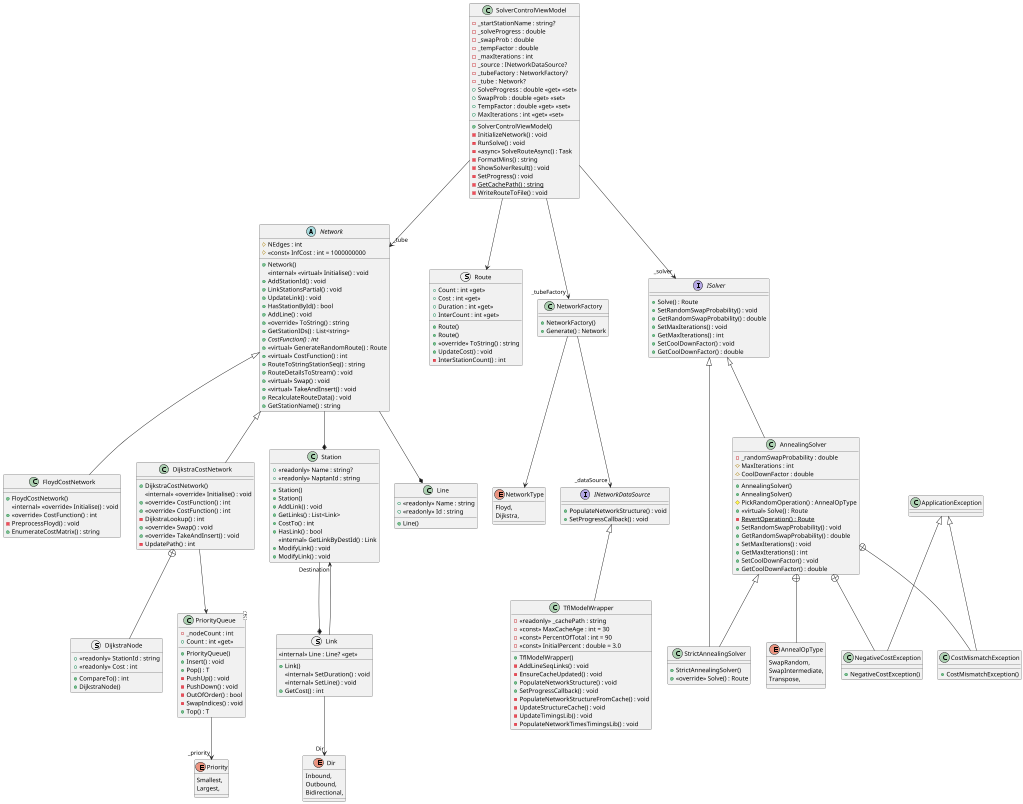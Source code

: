 @startuml

scale max 1024 width
enum Priority {
    Smallest,
    Largest,
}
class "PriorityQueue"<T> {
    - _nodeCount : int
    + Count : int <<get>>
    + PriorityQueue()
    + Insert() : void
    + Pop() : T
    - PushUp() : void
    - PushDown() : void
    - OutOfOrder() : bool
    - SwapIndices() : void
    + Top() : T
}
"PriorityQueue" --> "_priority" Priority
class TflModelWrapper {
    - <<readonly>> _cachePath : string
    - <<const>> MaxCacheAge : int = 30
    - <<const>> PercentOfTotal : int = 90
    - <<const>> InitialPercent : double = 3.0
    + TflModelWrapper()
    - AddLineSeqLinks() : void
    - EnsureCacheUpdated() : void
    + PopulateNetworkStructure() : void
    + SetProgressCallback() : void
    - PopulateNetworkStructureFromCache() : void
    - UpdateStructureCache() : void
    - UpdateTimingsLib() : void
    - PopulateNetworkTimesTimingsLib() : void
}
INetworkDataSource <|-- TflModelWrapper
struct Route {
    + Count : int <<get>>
    + Cost : int <<get>>
    + Duration : int <<get>>
    + Route()
    + Route()
    + <<override>> ToString() : string
    + UpdateCost() : void
    - InterStationCount() : int
    + InterCount : int <<get>>
}
SolverControlViewModel --> Route 
SolverControlViewModel --> "_tube" Network 
SolverControlViewModel --> "_tubeFactory" NetworkFactory 
class Station {
    + <<readonly>> Name : string?
    + <<readonly>> NaptanId : string
    + Station()
    + Station()
    + AddLink() : void
    + GetLinks() : List<Link>
    + CostTo() : int
    + HasLink() : bool
    <<internal>> GetLinkByDestId() : Link
    + ModifyLink() : void
    + ModifyLink() : void
}
interface INetworkDataSource {
    + PopulateNetworkStructure() : void
    + SetProgressCallback() : void
}
enum NetworkType {
    Floyd,
    Dijkstra,
}
NetworkFactory --> NetworkType
class NetworkFactory {
    + NetworkFactory()
    + Generate() : Network
}
NetworkFactory --> "_dataSource" INetworkDataSource
class DijkstraCostNetwork {
    + DijkstraCostNetwork()
    <<internal>> <<override>> Initialise() : void
    + <<override>> CostFunction() : int
    + <<override>> CostFunction() : int
    - DijkstraLookup() : int
    + <<override>> Swap() : void
    + <<override>> TakeAndInsert() : void
    - UpdatePath() : int
}
struct DijkstraNode {
    + <<readonly>> StationId : string
    + <<readonly>> Cost : int
    + CompareTo() : int
    + DijkstraNode()
}
Network <|-- DijkstraCostNetwork
DijkstraCostNetwork +-- DijkstraNode
DijkstraCostNetwork --> PriorityQueue
enum Dir {
    Inbound,
    Outbound,
    Bidirectional,
}
class Line {
    + <<readonly>> Name : string
    + <<readonly>> Id : string
    + Line()
}
struct Link {
    <<internal>> Line : Line? <<get>>
    + Link()
    <<internal>> SetDuration() : void
    <<internal>> SetLine() : void
    + GetCost() : int
}
Link --> "Destination" Station
Link --> "Dir" Dir
Network --* Station
Network --* Line
Station --* Link
abstract class Network {
    # NEdges : int
    # <<const>> InfCost : int = 1000000000
    + Network()
    <<internal>> <<virtual>> Initialise() : void
    + AddStationId() : void
    + LinkStationsPartial() : void
    + UpdateLink() : void
    + HasStationById() : bool
    + AddLine() : void
    + <<override>> ToString() : string
    + GetStationIDs() : List<string>
    + {abstract} CostFunction() : int
    + <<virtual>> GenerateRandomRoute() : Route
    + <<virtual>> CostFunction() : int
    + RouteToStringStationSeq() : string
    + RouteDetailsToStream() : void
    + <<virtual>> Swap() : void
    + <<virtual>> TakeAndInsert() : void
    + RecalculateRouteData() : void
    + GetStationName() : string
}
class FloydCostNetwork {
    + FloydCostNetwork()
    <<internal>> <<override>> Initialise() : void
    + <<override>> CostFunction() : int
    - PreprocessFloyd() : void
    + EnumerateCostMatrix() : string
}
Network <|-- FloydCostNetwork
class StrictAnnealingSolver {
    + StrictAnnealingSolver()
    + <<override>> Solve() : Route
}
AnnealingSolver <|-- StrictAnnealingSolver
ISolver <|-- StrictAnnealingSolver
interface ISolver {
    + Solve() : Route
    + SetRandomSwapProbability() : void
    + GetRandomSwapProbability() : double
    + SetMaxIterations() : void
    + GetMaxIterations() : int
    + SetCoolDownFactor() : void
    + GetCoolDownFactor() : double
}
class AnnealingSolver {
    - _randomSwapProbability : double
    # MaxIterations : int
    # CoolDownFactor : double
    + AnnealingSolver()
    + AnnealingSolver()
    # PickRandomOperation() : AnnealOpType
    + <<virtual>> Solve() : Route
    - {static} RevertOperation() : Route
    + SetRandomSwapProbability() : void
    + GetRandomSwapProbability() : double
    + SetMaxIterations() : void
    + GetMaxIterations() : int
    + SetCoolDownFactor() : void
    + GetCoolDownFactor() : double
}
enum AnnealOpType {
    SwapRandom,
    SwapIntermediate,
    Transpose,
}
class NegativeCostException {
    + NegativeCostException()
}
class CostMismatchException {
    + CostMismatchException()
}
ISolver <|-- AnnealingSolver
AnnealingSolver +-- AnnealOpType
AnnealingSolver +-- NegativeCostException
ApplicationException <|-- NegativeCostException
AnnealingSolver +-- CostMismatchException
ApplicationException <|-- CostMismatchException

class SolverControlViewModel {
    - _startStationName : string?
    - _solveProgress : double
    - _swapProb : double
    - _tempFactor : double
    - _maxIterations : int
    - _source : INetworkDataSource?
    - _tubeFactory : NetworkFactory?
    - _tube : Network?
    + SolveProgress : double <<get>> <<set>>
    + SwapProb : double <<get>> <<set>>
    + TempFactor : double <<get>> <<set>>
    + MaxIterations : int <<get>> <<set>>
    + SolverControlViewModel()
    - InitializeNetwork() : void
    - RunSolve() : void
    - <<async>> SolveRouteAsync() : Task
    - FormatMins() : string
    - ShowSolverResult() : void
    - SetProgress() : void
    - {static} GetCachePath() : string
    - WriteRouteToFile() : void
}
SolverControlViewModel --> "_solver" ISolver
@enduml
